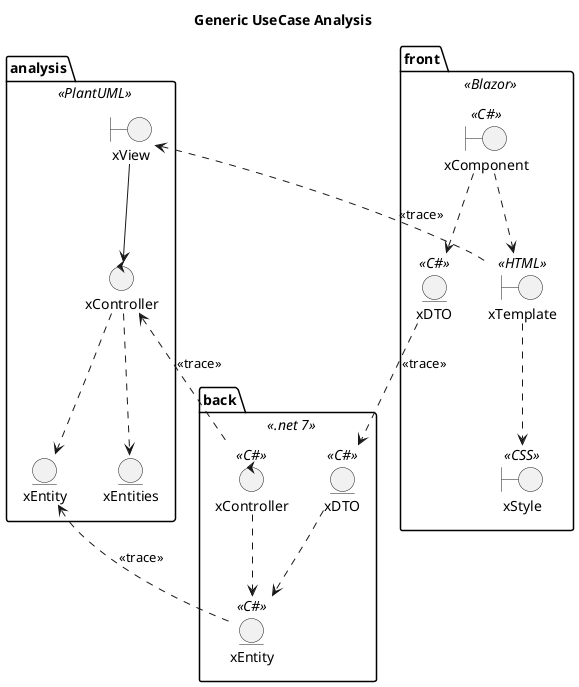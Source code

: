 @startuml
title Generic UseCase Analysis

package analysis <<PlantUML>>{
    boundary xView
    control xController
    entity xEntity
    entity xEntities

    xView --> xController
    xController ..> xEntity
    xController ..> xEntities
}

package front <<Blazor>>{
    boundary xTemplate <<HTML>>
    boundary xStyle <<CSS>>
    boundary xComponent <<C#>>
    entity xDTO <<C#>>

    xComponent ..> xDTO
    xComponent ..> xTemplate
    xTemplate ..> xStyle
}

package back <<.net 7>>{
    control b.xController as "xController" <<C#>>
    entity b.xEntity as "xEntity" <<C#>>
    entity b.xDTO as "xDTO" <<C#>>

    b.xController ..> b.xEntity
    b.xDTO ..> b.xEntity
}

xTemplate .up.> xView : <<trace>>
b.xController .up.> xController : <<trace>>
b.xEntity .up.> xEntity : <<trace>>
xDTO ..> b.xDTO : <<trace>>
@enduml